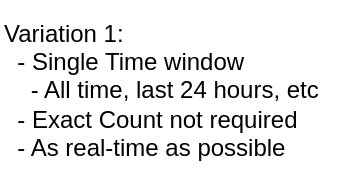 <mxfile version="22.1.5" type="github">
  <diagram name="Page-1" id="pjqLWg9D4QJs4aynukWV">
    <mxGraphModel dx="1434" dy="754" grid="1" gridSize="10" guides="1" tooltips="1" connect="1" arrows="1" fold="1" page="1" pageScale="1" pageWidth="850" pageHeight="1100" math="0" shadow="0">
      <root>
        <mxCell id="0" />
        <mxCell id="1" parent="0" />
        <mxCell id="_Esm-FiioBOgBzFB0kT--1" value="&lt;div align=&quot;left&quot;&gt;Variation 1:&lt;br&gt;&amp;nbsp; - Single Time window&lt;/div&gt;&lt;div align=&quot;left&quot;&gt;&amp;nbsp; &amp;nbsp; - All time, last 24 hours, etc&lt;br&gt;&amp;nbsp; - Exact Count not required&lt;/div&gt;&lt;div align=&quot;left&quot;&gt;&amp;nbsp; - As real-time as possible&lt;br&gt;&lt;/div&gt;" style="text;html=1;align=left;verticalAlign=middle;resizable=0;points=[];autosize=1;strokeColor=none;fillColor=none;" vertex="1" parent="1">
          <mxGeometry x="40" y="138" width="180" height="90" as="geometry" />
        </mxCell>
      </root>
    </mxGraphModel>
  </diagram>
</mxfile>
